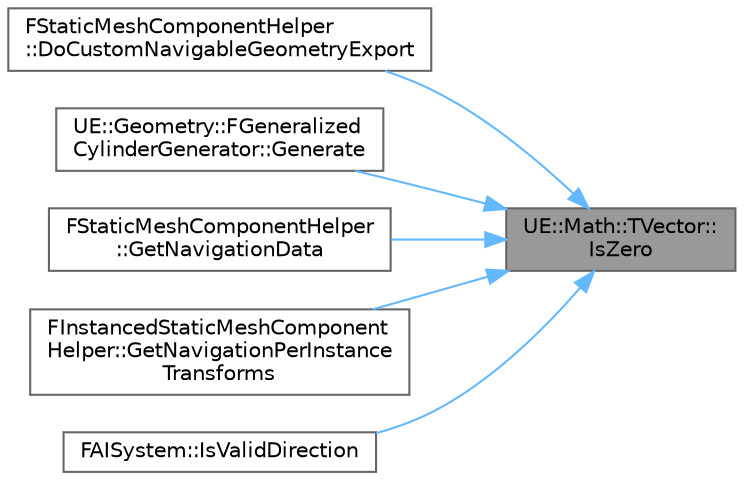 digraph "UE::Math::TVector::IsZero"
{
 // INTERACTIVE_SVG=YES
 // LATEX_PDF_SIZE
  bgcolor="transparent";
  edge [fontname=Helvetica,fontsize=10,labelfontname=Helvetica,labelfontsize=10];
  node [fontname=Helvetica,fontsize=10,shape=box,height=0.2,width=0.4];
  rankdir="RL";
  Node1 [id="Node000001",label="UE::Math::TVector::\lIsZero",height=0.2,width=0.4,color="gray40", fillcolor="grey60", style="filled", fontcolor="black",tooltip="Checks whether all components of the vector are exactly zero."];
  Node1 -> Node2 [id="edge1_Node000001_Node000002",dir="back",color="steelblue1",style="solid",tooltip=" "];
  Node2 [id="Node000002",label="FStaticMeshComponentHelper\l::DoCustomNavigableGeometryExport",height=0.2,width=0.4,color="grey40", fillcolor="white", style="filled",URL="$dd/d61/classFStaticMeshComponentHelper.html#a90ce176f25c6862f55201772c8f4784c",tooltip=" "];
  Node1 -> Node3 [id="edge2_Node000001_Node000003",dir="back",color="steelblue1",style="solid",tooltip=" "];
  Node3 [id="Node000003",label="UE::Geometry::FGeneralized\lCylinderGenerator::Generate",height=0.2,width=0.4,color="grey40", fillcolor="white", style="filled",URL="$de/d97/classUE_1_1Geometry_1_1FGeneralizedCylinderGenerator.html#a00dd0f23580ea4e921ea3d3146b24a51",tooltip="Generate the mesh."];
  Node1 -> Node4 [id="edge3_Node000001_Node000004",dir="back",color="steelblue1",style="solid",tooltip=" "];
  Node4 [id="Node000004",label="FStaticMeshComponentHelper\l::GetNavigationData",height=0.2,width=0.4,color="grey40", fillcolor="white", style="filled",URL="$dd/d61/classFStaticMeshComponentHelper.html#a819e62e3a440d87fc01b43a3327ff112",tooltip=" "];
  Node1 -> Node5 [id="edge4_Node000001_Node000005",dir="back",color="steelblue1",style="solid",tooltip=" "];
  Node5 [id="Node000005",label="FInstancedStaticMeshComponent\lHelper::GetNavigationPerInstance\lTransforms",height=0.2,width=0.4,color="grey40", fillcolor="white", style="filled",URL="$df/d11/classFInstancedStaticMeshComponentHelper.html#a00ce52aeac2ea9b2197ee70439ecc8bb",tooltip=" "];
  Node1 -> Node6 [id="edge5_Node000001_Node000006",dir="back",color="steelblue1",style="solid",tooltip=" "];
  Node6 [id="Node000006",label="FAISystem::IsValidDirection",height=0.2,width=0.4,color="grey40", fillcolor="white", style="filled",URL="$d9/d53/namespaceFAISystem.html#a14103e8bfd1263d9f4cbd0b28b78dbc6",tooltip=" "];
}
